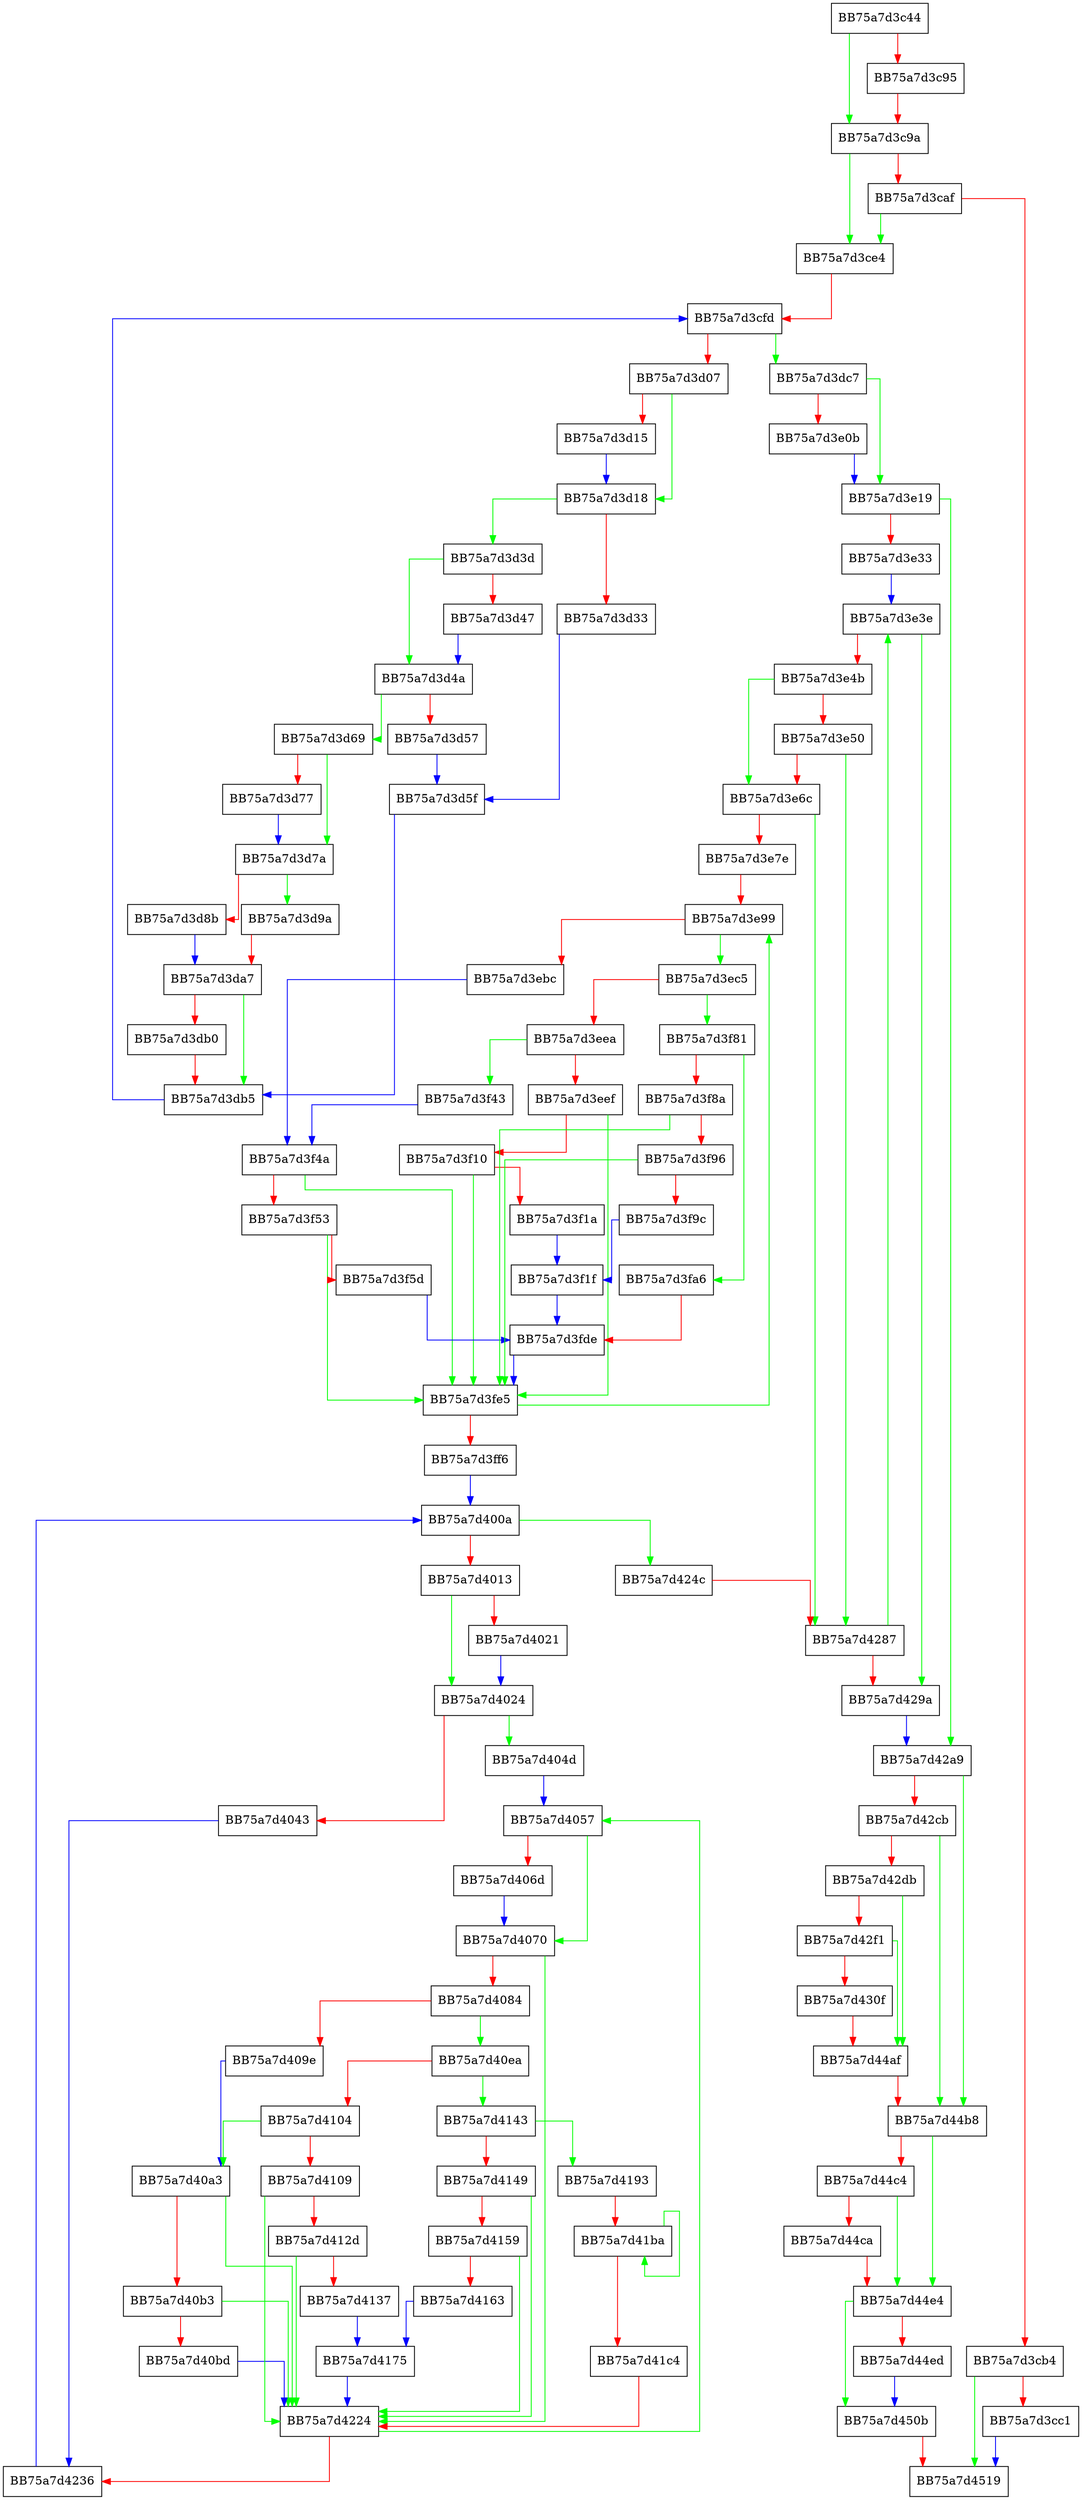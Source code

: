 digraph ResolveFolders {
  node [shape="box"];
  graph [splines=ortho];
  BB75a7d3c44 -> BB75a7d3c9a [color="green"];
  BB75a7d3c44 -> BB75a7d3c95 [color="red"];
  BB75a7d3c95 -> BB75a7d3c9a [color="red"];
  BB75a7d3c9a -> BB75a7d3ce4 [color="green"];
  BB75a7d3c9a -> BB75a7d3caf [color="red"];
  BB75a7d3caf -> BB75a7d3ce4 [color="green"];
  BB75a7d3caf -> BB75a7d3cb4 [color="red"];
  BB75a7d3cb4 -> BB75a7d4519 [color="green"];
  BB75a7d3cb4 -> BB75a7d3cc1 [color="red"];
  BB75a7d3cc1 -> BB75a7d4519 [color="blue"];
  BB75a7d3ce4 -> BB75a7d3cfd [color="red"];
  BB75a7d3cfd -> BB75a7d3dc7 [color="green"];
  BB75a7d3cfd -> BB75a7d3d07 [color="red"];
  BB75a7d3d07 -> BB75a7d3d18 [color="green"];
  BB75a7d3d07 -> BB75a7d3d15 [color="red"];
  BB75a7d3d15 -> BB75a7d3d18 [color="blue"];
  BB75a7d3d18 -> BB75a7d3d3d [color="green"];
  BB75a7d3d18 -> BB75a7d3d33 [color="red"];
  BB75a7d3d33 -> BB75a7d3d5f [color="blue"];
  BB75a7d3d3d -> BB75a7d3d4a [color="green"];
  BB75a7d3d3d -> BB75a7d3d47 [color="red"];
  BB75a7d3d47 -> BB75a7d3d4a [color="blue"];
  BB75a7d3d4a -> BB75a7d3d69 [color="green"];
  BB75a7d3d4a -> BB75a7d3d57 [color="red"];
  BB75a7d3d57 -> BB75a7d3d5f [color="blue"];
  BB75a7d3d5f -> BB75a7d3db5 [color="blue"];
  BB75a7d3d69 -> BB75a7d3d7a [color="green"];
  BB75a7d3d69 -> BB75a7d3d77 [color="red"];
  BB75a7d3d77 -> BB75a7d3d7a [color="blue"];
  BB75a7d3d7a -> BB75a7d3d9a [color="green"];
  BB75a7d3d7a -> BB75a7d3d8b [color="red"];
  BB75a7d3d8b -> BB75a7d3da7 [color="blue"];
  BB75a7d3d9a -> BB75a7d3da7 [color="red"];
  BB75a7d3da7 -> BB75a7d3db5 [color="green"];
  BB75a7d3da7 -> BB75a7d3db0 [color="red"];
  BB75a7d3db0 -> BB75a7d3db5 [color="red"];
  BB75a7d3db5 -> BB75a7d3cfd [color="blue"];
  BB75a7d3dc7 -> BB75a7d3e19 [color="green"];
  BB75a7d3dc7 -> BB75a7d3e0b [color="red"];
  BB75a7d3e0b -> BB75a7d3e19 [color="blue"];
  BB75a7d3e19 -> BB75a7d42a9 [color="green"];
  BB75a7d3e19 -> BB75a7d3e33 [color="red"];
  BB75a7d3e33 -> BB75a7d3e3e [color="blue"];
  BB75a7d3e3e -> BB75a7d429a [color="green"];
  BB75a7d3e3e -> BB75a7d3e4b [color="red"];
  BB75a7d3e4b -> BB75a7d3e6c [color="green"];
  BB75a7d3e4b -> BB75a7d3e50 [color="red"];
  BB75a7d3e50 -> BB75a7d4287 [color="green"];
  BB75a7d3e50 -> BB75a7d3e6c [color="red"];
  BB75a7d3e6c -> BB75a7d4287 [color="green"];
  BB75a7d3e6c -> BB75a7d3e7e [color="red"];
  BB75a7d3e7e -> BB75a7d3e99 [color="red"];
  BB75a7d3e99 -> BB75a7d3ec5 [color="green"];
  BB75a7d3e99 -> BB75a7d3ebc [color="red"];
  BB75a7d3ebc -> BB75a7d3f4a [color="blue"];
  BB75a7d3ec5 -> BB75a7d3f81 [color="green"];
  BB75a7d3ec5 -> BB75a7d3eea [color="red"];
  BB75a7d3eea -> BB75a7d3f43 [color="green"];
  BB75a7d3eea -> BB75a7d3eef [color="red"];
  BB75a7d3eef -> BB75a7d3fe5 [color="green"];
  BB75a7d3eef -> BB75a7d3f10 [color="red"];
  BB75a7d3f10 -> BB75a7d3fe5 [color="green"];
  BB75a7d3f10 -> BB75a7d3f1a [color="red"];
  BB75a7d3f1a -> BB75a7d3f1f [color="blue"];
  BB75a7d3f1f -> BB75a7d3fde [color="blue"];
  BB75a7d3f43 -> BB75a7d3f4a [color="blue"];
  BB75a7d3f4a -> BB75a7d3fe5 [color="green"];
  BB75a7d3f4a -> BB75a7d3f53 [color="red"];
  BB75a7d3f53 -> BB75a7d3fe5 [color="green"];
  BB75a7d3f53 -> BB75a7d3f5d [color="red"];
  BB75a7d3f5d -> BB75a7d3fde [color="blue"];
  BB75a7d3f81 -> BB75a7d3fa6 [color="green"];
  BB75a7d3f81 -> BB75a7d3f8a [color="red"];
  BB75a7d3f8a -> BB75a7d3fe5 [color="green"];
  BB75a7d3f8a -> BB75a7d3f96 [color="red"];
  BB75a7d3f96 -> BB75a7d3fe5 [color="green"];
  BB75a7d3f96 -> BB75a7d3f9c [color="red"];
  BB75a7d3f9c -> BB75a7d3f1f [color="blue"];
  BB75a7d3fa6 -> BB75a7d3fde [color="red"];
  BB75a7d3fde -> BB75a7d3fe5 [color="blue"];
  BB75a7d3fe5 -> BB75a7d3e99 [color="green"];
  BB75a7d3fe5 -> BB75a7d3ff6 [color="red"];
  BB75a7d3ff6 -> BB75a7d400a [color="blue"];
  BB75a7d400a -> BB75a7d424c [color="green"];
  BB75a7d400a -> BB75a7d4013 [color="red"];
  BB75a7d4013 -> BB75a7d4024 [color="green"];
  BB75a7d4013 -> BB75a7d4021 [color="red"];
  BB75a7d4021 -> BB75a7d4024 [color="blue"];
  BB75a7d4024 -> BB75a7d404d [color="green"];
  BB75a7d4024 -> BB75a7d4043 [color="red"];
  BB75a7d4043 -> BB75a7d4236 [color="blue"];
  BB75a7d404d -> BB75a7d4057 [color="blue"];
  BB75a7d4057 -> BB75a7d4070 [color="green"];
  BB75a7d4057 -> BB75a7d406d [color="red"];
  BB75a7d406d -> BB75a7d4070 [color="blue"];
  BB75a7d4070 -> BB75a7d4224 [color="green"];
  BB75a7d4070 -> BB75a7d4084 [color="red"];
  BB75a7d4084 -> BB75a7d40ea [color="green"];
  BB75a7d4084 -> BB75a7d409e [color="red"];
  BB75a7d409e -> BB75a7d40a3 [color="blue"];
  BB75a7d40a3 -> BB75a7d4224 [color="green"];
  BB75a7d40a3 -> BB75a7d40b3 [color="red"];
  BB75a7d40b3 -> BB75a7d4224 [color="green"];
  BB75a7d40b3 -> BB75a7d40bd [color="red"];
  BB75a7d40bd -> BB75a7d4224 [color="blue"];
  BB75a7d40ea -> BB75a7d4143 [color="green"];
  BB75a7d40ea -> BB75a7d4104 [color="red"];
  BB75a7d4104 -> BB75a7d40a3 [color="green"];
  BB75a7d4104 -> BB75a7d4109 [color="red"];
  BB75a7d4109 -> BB75a7d4224 [color="green"];
  BB75a7d4109 -> BB75a7d412d [color="red"];
  BB75a7d412d -> BB75a7d4224 [color="green"];
  BB75a7d412d -> BB75a7d4137 [color="red"];
  BB75a7d4137 -> BB75a7d4175 [color="blue"];
  BB75a7d4143 -> BB75a7d4193 [color="green"];
  BB75a7d4143 -> BB75a7d4149 [color="red"];
  BB75a7d4149 -> BB75a7d4224 [color="green"];
  BB75a7d4149 -> BB75a7d4159 [color="red"];
  BB75a7d4159 -> BB75a7d4224 [color="green"];
  BB75a7d4159 -> BB75a7d4163 [color="red"];
  BB75a7d4163 -> BB75a7d4175 [color="blue"];
  BB75a7d4175 -> BB75a7d4224 [color="blue"];
  BB75a7d4193 -> BB75a7d41ba [color="red"];
  BB75a7d41ba -> BB75a7d41ba [color="green"];
  BB75a7d41ba -> BB75a7d41c4 [color="red"];
  BB75a7d41c4 -> BB75a7d4224 [color="red"];
  BB75a7d4224 -> BB75a7d4057 [color="green"];
  BB75a7d4224 -> BB75a7d4236 [color="red"];
  BB75a7d4236 -> BB75a7d400a [color="blue"];
  BB75a7d424c -> BB75a7d4287 [color="red"];
  BB75a7d4287 -> BB75a7d3e3e [color="green"];
  BB75a7d4287 -> BB75a7d429a [color="red"];
  BB75a7d429a -> BB75a7d42a9 [color="blue"];
  BB75a7d42a9 -> BB75a7d44b8 [color="green"];
  BB75a7d42a9 -> BB75a7d42cb [color="red"];
  BB75a7d42cb -> BB75a7d44b8 [color="green"];
  BB75a7d42cb -> BB75a7d42db [color="red"];
  BB75a7d42db -> BB75a7d44af [color="green"];
  BB75a7d42db -> BB75a7d42f1 [color="red"];
  BB75a7d42f1 -> BB75a7d44af [color="green"];
  BB75a7d42f1 -> BB75a7d430f [color="red"];
  BB75a7d430f -> BB75a7d44af [color="red"];
  BB75a7d44af -> BB75a7d44b8 [color="red"];
  BB75a7d44b8 -> BB75a7d44e4 [color="green"];
  BB75a7d44b8 -> BB75a7d44c4 [color="red"];
  BB75a7d44c4 -> BB75a7d44e4 [color="green"];
  BB75a7d44c4 -> BB75a7d44ca [color="red"];
  BB75a7d44ca -> BB75a7d44e4 [color="red"];
  BB75a7d44e4 -> BB75a7d450b [color="green"];
  BB75a7d44e4 -> BB75a7d44ed [color="red"];
  BB75a7d44ed -> BB75a7d450b [color="blue"];
  BB75a7d450b -> BB75a7d4519 [color="red"];
}